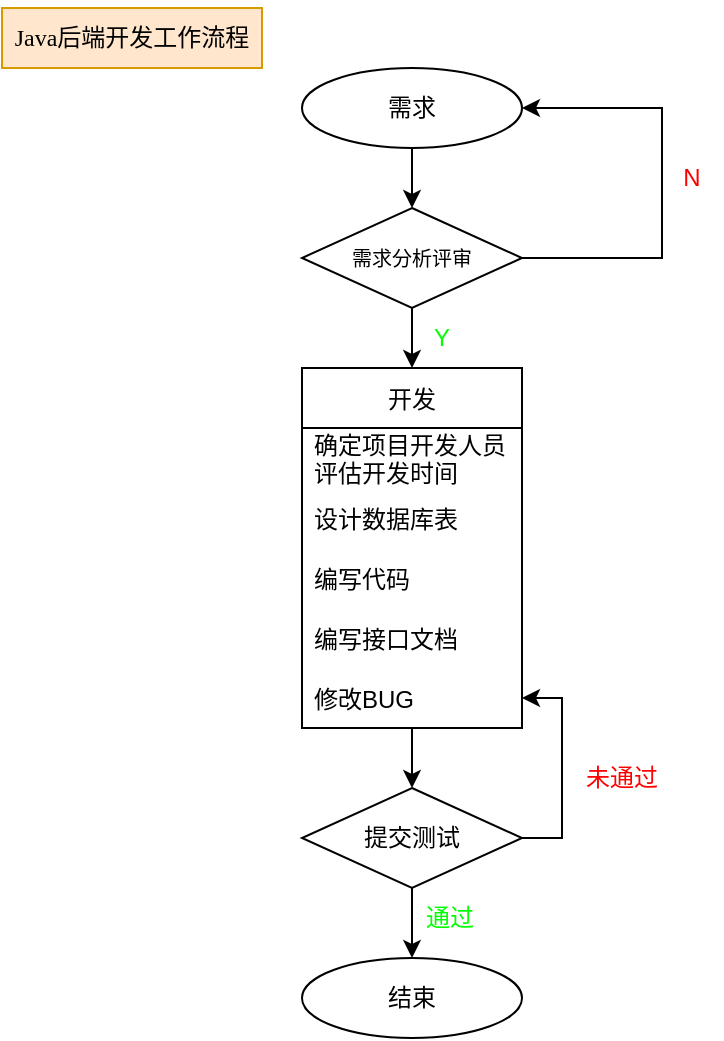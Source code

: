 <mxfile version="16.2.7" type="github">
  <diagram id="zlnxZFfyot4iuMIVfW7e" name="第 1 页">
    <mxGraphModel dx="1422" dy="772" grid="1" gridSize="10" guides="1" tooltips="1" connect="1" arrows="1" fold="1" page="1" pageScale="1" pageWidth="827" pageHeight="1169" math="0" shadow="0">
      <root>
        <mxCell id="0" />
        <mxCell id="1" parent="0" />
        <mxCell id="TgMJA-hClHWn-ez-BoSx-8" style="edgeStyle=orthogonalEdgeStyle;rounded=0;orthogonalLoop=1;jettySize=auto;html=1;exitX=0.5;exitY=1;exitDx=0;exitDy=0;" parent="1" source="TgMJA-hClHWn-ez-BoSx-4" target="TgMJA-hClHWn-ez-BoSx-6" edge="1">
          <mxGeometry relative="1" as="geometry" />
        </mxCell>
        <mxCell id="TgMJA-hClHWn-ez-BoSx-4" value="&lt;p class=&quot;MsoNormal&quot; align=&quot;center&quot;&gt;&lt;font style=&quot;font-size: 12px&quot;&gt;需求&lt;/font&gt;&lt;span style=&quot;font-family: &amp;#34;calibri&amp;#34; ; font-size: 10.5pt&quot;&gt;&lt;/span&gt;&lt;/p&gt;" style="ellipse;whiteSpace=wrap;html=1;" parent="1" vertex="1">
          <mxGeometry x="340" y="140" width="110" height="40" as="geometry" />
        </mxCell>
        <mxCell id="TgMJA-hClHWn-ez-BoSx-5" value="&lt;p class=&quot;MsoNormal&quot;&gt;&lt;span style=&quot;font-size: 9.0pt&quot;&gt;&lt;font face=&quot;Calibri&quot;&gt;Java&lt;/font&gt;&lt;font face=&quot;宋体&quot;&gt;后端开发工作流程&lt;/font&gt;&lt;/span&gt;&lt;span style=&quot;font-size: 9.0pt&quot;&gt;&lt;/span&gt;&lt;/p&gt;" style="text;html=1;strokeColor=#d79b00;fillColor=#ffe6cc;align=center;verticalAlign=middle;whiteSpace=wrap;rounded=0;" parent="1" vertex="1">
          <mxGeometry x="190" y="110" width="130" height="30" as="geometry" />
        </mxCell>
        <mxCell id="TgMJA-hClHWn-ez-BoSx-9" style="edgeStyle=orthogonalEdgeStyle;rounded=0;orthogonalLoop=1;jettySize=auto;html=1;exitX=1;exitY=0.5;exitDx=0;exitDy=0;entryX=1;entryY=0.5;entryDx=0;entryDy=0;" parent="1" source="TgMJA-hClHWn-ez-BoSx-6" target="TgMJA-hClHWn-ez-BoSx-4" edge="1">
          <mxGeometry relative="1" as="geometry">
            <Array as="points">
              <mxPoint x="520" y="235" />
              <mxPoint x="520" y="160" />
            </Array>
          </mxGeometry>
        </mxCell>
        <mxCell id="TgMJA-hClHWn-ez-BoSx-22" style="edgeStyle=orthogonalEdgeStyle;rounded=0;orthogonalLoop=1;jettySize=auto;html=1;exitX=0.5;exitY=1;exitDx=0;exitDy=0;entryX=0.5;entryY=0;entryDx=0;entryDy=0;fontSize=12;fontColor=#000000;" parent="1" source="TgMJA-hClHWn-ez-BoSx-6" target="TgMJA-hClHWn-ez-BoSx-16" edge="1">
          <mxGeometry relative="1" as="geometry" />
        </mxCell>
        <mxCell id="TgMJA-hClHWn-ez-BoSx-6" value="&lt;p class=&quot;MsoNormal&quot; style=&quot;text-align: left&quot;&gt;&lt;span style=&quot;font-size: 7.5pt&quot;&gt;&lt;font face=&quot;宋体&quot;&gt;&amp;nbsp; &amp;nbsp; &amp;nbsp;&amp;nbsp;&lt;/font&gt;&lt;/span&gt;&lt;/p&gt;&lt;span style=&quot;font-size: 10px ; text-align: left&quot;&gt;需求分析评审&lt;/span&gt;&lt;p class=&quot;MsoNormal&quot; style=&quot;text-align: left&quot;&gt;&lt;span style=&quot;font-size: 7.5pt&quot;&gt;&lt;font face=&quot;宋体&quot;&gt;&amp;nbsp; &amp;nbsp;&lt;/font&gt;&lt;/span&gt;&lt;span style=&quot;font-size: 7.5pt&quot;&gt;&amp;nbsp; &amp;nbsp; &amp;nbsp; &amp;nbsp; &amp;nbsp; &amp;nbsp; &amp;nbsp; &amp;nbsp; &amp;nbsp; &amp;nbsp; &amp;nbsp;&lt;/span&gt;&lt;/p&gt;&lt;p class=&quot;MsoNormal&quot; style=&quot;text-align: left&quot;&gt;&lt;span style=&quot;font-family: &amp;#34;calibri&amp;#34; ; font-size: 7.5pt&quot;&gt;&lt;/span&gt;&lt;/p&gt;" style="rhombus;whiteSpace=wrap;html=1;" parent="1" vertex="1">
          <mxGeometry x="340" y="210" width="110" height="50" as="geometry" />
        </mxCell>
        <mxCell id="TgMJA-hClHWn-ez-BoSx-10" value="N" style="text;html=1;strokeColor=none;fillColor=none;align=center;verticalAlign=middle;whiteSpace=wrap;rounded=0;fontColor=#FF0000;" parent="1" vertex="1">
          <mxGeometry x="520" y="180" width="30" height="30" as="geometry" />
        </mxCell>
        <mxCell id="TgMJA-hClHWn-ez-BoSx-24" style="edgeStyle=orthogonalEdgeStyle;rounded=0;orthogonalLoop=1;jettySize=auto;html=1;exitX=1;exitY=0.5;exitDx=0;exitDy=0;entryX=1;entryY=0.5;entryDx=0;entryDy=0;fontSize=12;fontColor=#00FF00;" parent="1" source="TgMJA-hClHWn-ez-BoSx-15" target="TgMJA-hClHWn-ez-BoSx-34" edge="1">
          <mxGeometry relative="1" as="geometry" />
        </mxCell>
        <mxCell id="TgMJA-hClHWn-ez-BoSx-29" style="edgeStyle=orthogonalEdgeStyle;rounded=0;orthogonalLoop=1;jettySize=auto;html=1;exitX=0.5;exitY=1;exitDx=0;exitDy=0;entryX=0.5;entryY=0;entryDx=0;entryDy=0;fontSize=12;fontColor=#00FF00;" parent="1" source="TgMJA-hClHWn-ez-BoSx-15" target="TgMJA-hClHWn-ez-BoSx-21" edge="1">
          <mxGeometry relative="1" as="geometry" />
        </mxCell>
        <mxCell id="TgMJA-hClHWn-ez-BoSx-15" value="提交测试" style="rhombus;whiteSpace=wrap;html=1;fontColor=#000000;" parent="1" vertex="1">
          <mxGeometry x="340" y="500" width="110" height="50" as="geometry" />
        </mxCell>
        <mxCell id="TgMJA-hClHWn-ez-BoSx-16" value="开发" style="swimlane;fontStyle=0;childLayout=stackLayout;horizontal=1;startSize=30;horizontalStack=0;resizeParent=1;resizeParentMax=0;resizeLast=0;collapsible=1;marginBottom=0;fontColor=#000000;" parent="1" vertex="1">
          <mxGeometry x="340" y="290" width="110" height="180" as="geometry" />
        </mxCell>
        <mxCell id="TgMJA-hClHWn-ez-BoSx-17" value="确定项目开发人员&#xa;评估开发时间" style="text;strokeColor=none;fillColor=none;align=left;verticalAlign=middle;spacingLeft=4;spacingRight=4;overflow=hidden;points=[[0,0.5],[1,0.5]];portConstraint=eastwest;rotatable=0;fontColor=#000000;" parent="TgMJA-hClHWn-ez-BoSx-16" vertex="1">
          <mxGeometry y="30" width="110" height="30" as="geometry" />
        </mxCell>
        <mxCell id="TgMJA-hClHWn-ez-BoSx-18" value="设计数据库表" style="text;strokeColor=none;fillColor=none;align=left;verticalAlign=middle;spacingLeft=4;spacingRight=4;overflow=hidden;points=[[0,0.5],[1,0.5]];portConstraint=eastwest;rotatable=0;fontColor=#000000;" parent="TgMJA-hClHWn-ez-BoSx-16" vertex="1">
          <mxGeometry y="60" width="110" height="30" as="geometry" />
        </mxCell>
        <mxCell id="TgMJA-hClHWn-ez-BoSx-20" value="编写代码" style="text;strokeColor=none;fillColor=none;align=left;verticalAlign=middle;spacingLeft=4;spacingRight=4;overflow=hidden;points=[[0,0.5],[1,0.5]];portConstraint=eastwest;rotatable=0;fontColor=#000000;" parent="TgMJA-hClHWn-ez-BoSx-16" vertex="1">
          <mxGeometry y="90" width="110" height="30" as="geometry" />
        </mxCell>
        <mxCell id="TgMJA-hClHWn-ez-BoSx-33" value="编写接口文档" style="text;strokeColor=none;fillColor=none;align=left;verticalAlign=middle;spacingLeft=4;spacingRight=4;overflow=hidden;points=[[0,0.5],[1,0.5]];portConstraint=eastwest;rotatable=0;fontColor=#000000;" parent="TgMJA-hClHWn-ez-BoSx-16" vertex="1">
          <mxGeometry y="120" width="110" height="30" as="geometry" />
        </mxCell>
        <mxCell id="TgMJA-hClHWn-ez-BoSx-34" value="修改BUG" style="text;strokeColor=none;fillColor=none;align=left;verticalAlign=middle;spacingLeft=4;spacingRight=4;overflow=hidden;points=[[0,0.5],[1,0.5]];portConstraint=eastwest;rotatable=0;fontColor=#000000;" parent="TgMJA-hClHWn-ez-BoSx-16" vertex="1">
          <mxGeometry y="150" width="110" height="30" as="geometry" />
        </mxCell>
        <mxCell id="TgMJA-hClHWn-ez-BoSx-21" value="结束" style="ellipse;whiteSpace=wrap;html=1;fontColor=#000000;" parent="1" vertex="1">
          <mxGeometry x="340" y="585" width="110" height="40" as="geometry" />
        </mxCell>
        <mxCell id="TgMJA-hClHWn-ez-BoSx-23" value="Y" style="text;html=1;strokeColor=none;fillColor=none;align=center;verticalAlign=middle;whiteSpace=wrap;rounded=0;fontSize=12;fontColor=#00FF00;" parent="1" vertex="1">
          <mxGeometry x="380" y="260" width="60" height="30" as="geometry" />
        </mxCell>
        <mxCell id="TgMJA-hClHWn-ez-BoSx-26" value="未通过" style="text;html=1;strokeColor=none;fillColor=none;align=center;verticalAlign=middle;whiteSpace=wrap;rounded=0;fontSize=12;fontColor=#FF0000;" parent="1" vertex="1">
          <mxGeometry x="470" y="480" width="60" height="30" as="geometry" />
        </mxCell>
        <mxCell id="TgMJA-hClHWn-ez-BoSx-27" value="通过" style="text;html=1;strokeColor=none;fillColor=none;align=center;verticalAlign=middle;whiteSpace=wrap;rounded=0;fontSize=12;fontColor=#00FF00;labelBackgroundColor=default;" parent="1" vertex="1">
          <mxGeometry x="384" y="550" width="60" height="30" as="geometry" />
        </mxCell>
        <mxCell id="TgMJA-hClHWn-ez-BoSx-30" value="" style="endArrow=classic;html=1;rounded=0;fontSize=12;fontColor=#00FF00;entryX=0.5;entryY=0;entryDx=0;entryDy=0;" parent="1" target="TgMJA-hClHWn-ez-BoSx-15" edge="1">
          <mxGeometry width="50" height="50" relative="1" as="geometry">
            <mxPoint x="395" y="470" as="sourcePoint" />
            <mxPoint x="394.58" y="450" as="targetPoint" />
          </mxGeometry>
        </mxCell>
      </root>
    </mxGraphModel>
  </diagram>
</mxfile>
